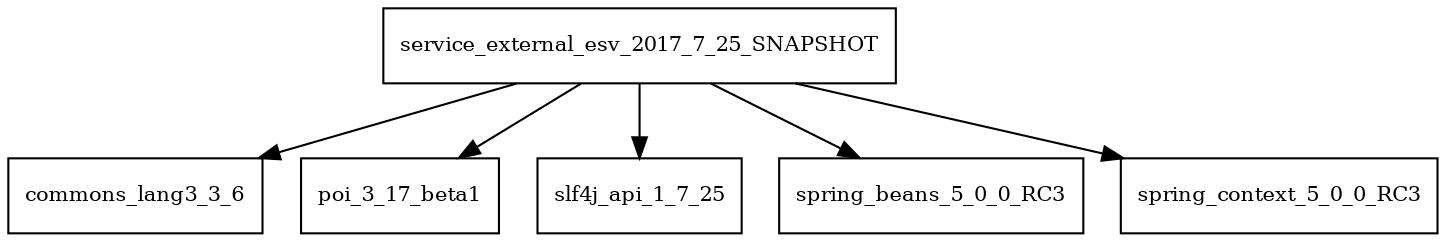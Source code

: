 digraph service_external_esv_2017_7_25_SNAPSHOT_dependencies {
  node [shape = box, fontsize=10.0];
  service_external_esv_2017_7_25_SNAPSHOT -> commons_lang3_3_6;
  service_external_esv_2017_7_25_SNAPSHOT -> poi_3_17_beta1;
  service_external_esv_2017_7_25_SNAPSHOT -> slf4j_api_1_7_25;
  service_external_esv_2017_7_25_SNAPSHOT -> spring_beans_5_0_0_RC3;
  service_external_esv_2017_7_25_SNAPSHOT -> spring_context_5_0_0_RC3;
}
